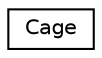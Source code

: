 digraph "Graphical Class Hierarchy"
{
  edge [fontname="Helvetica",fontsize="10",labelfontname="Helvetica",labelfontsize="10"];
  node [fontname="Helvetica",fontsize="10",shape=record];
  rankdir="LR";
  Node1 [label="Cage",height=0.2,width=0.4,color="black", fillcolor="white", style="filled",URL="$classCage.html"];
}

